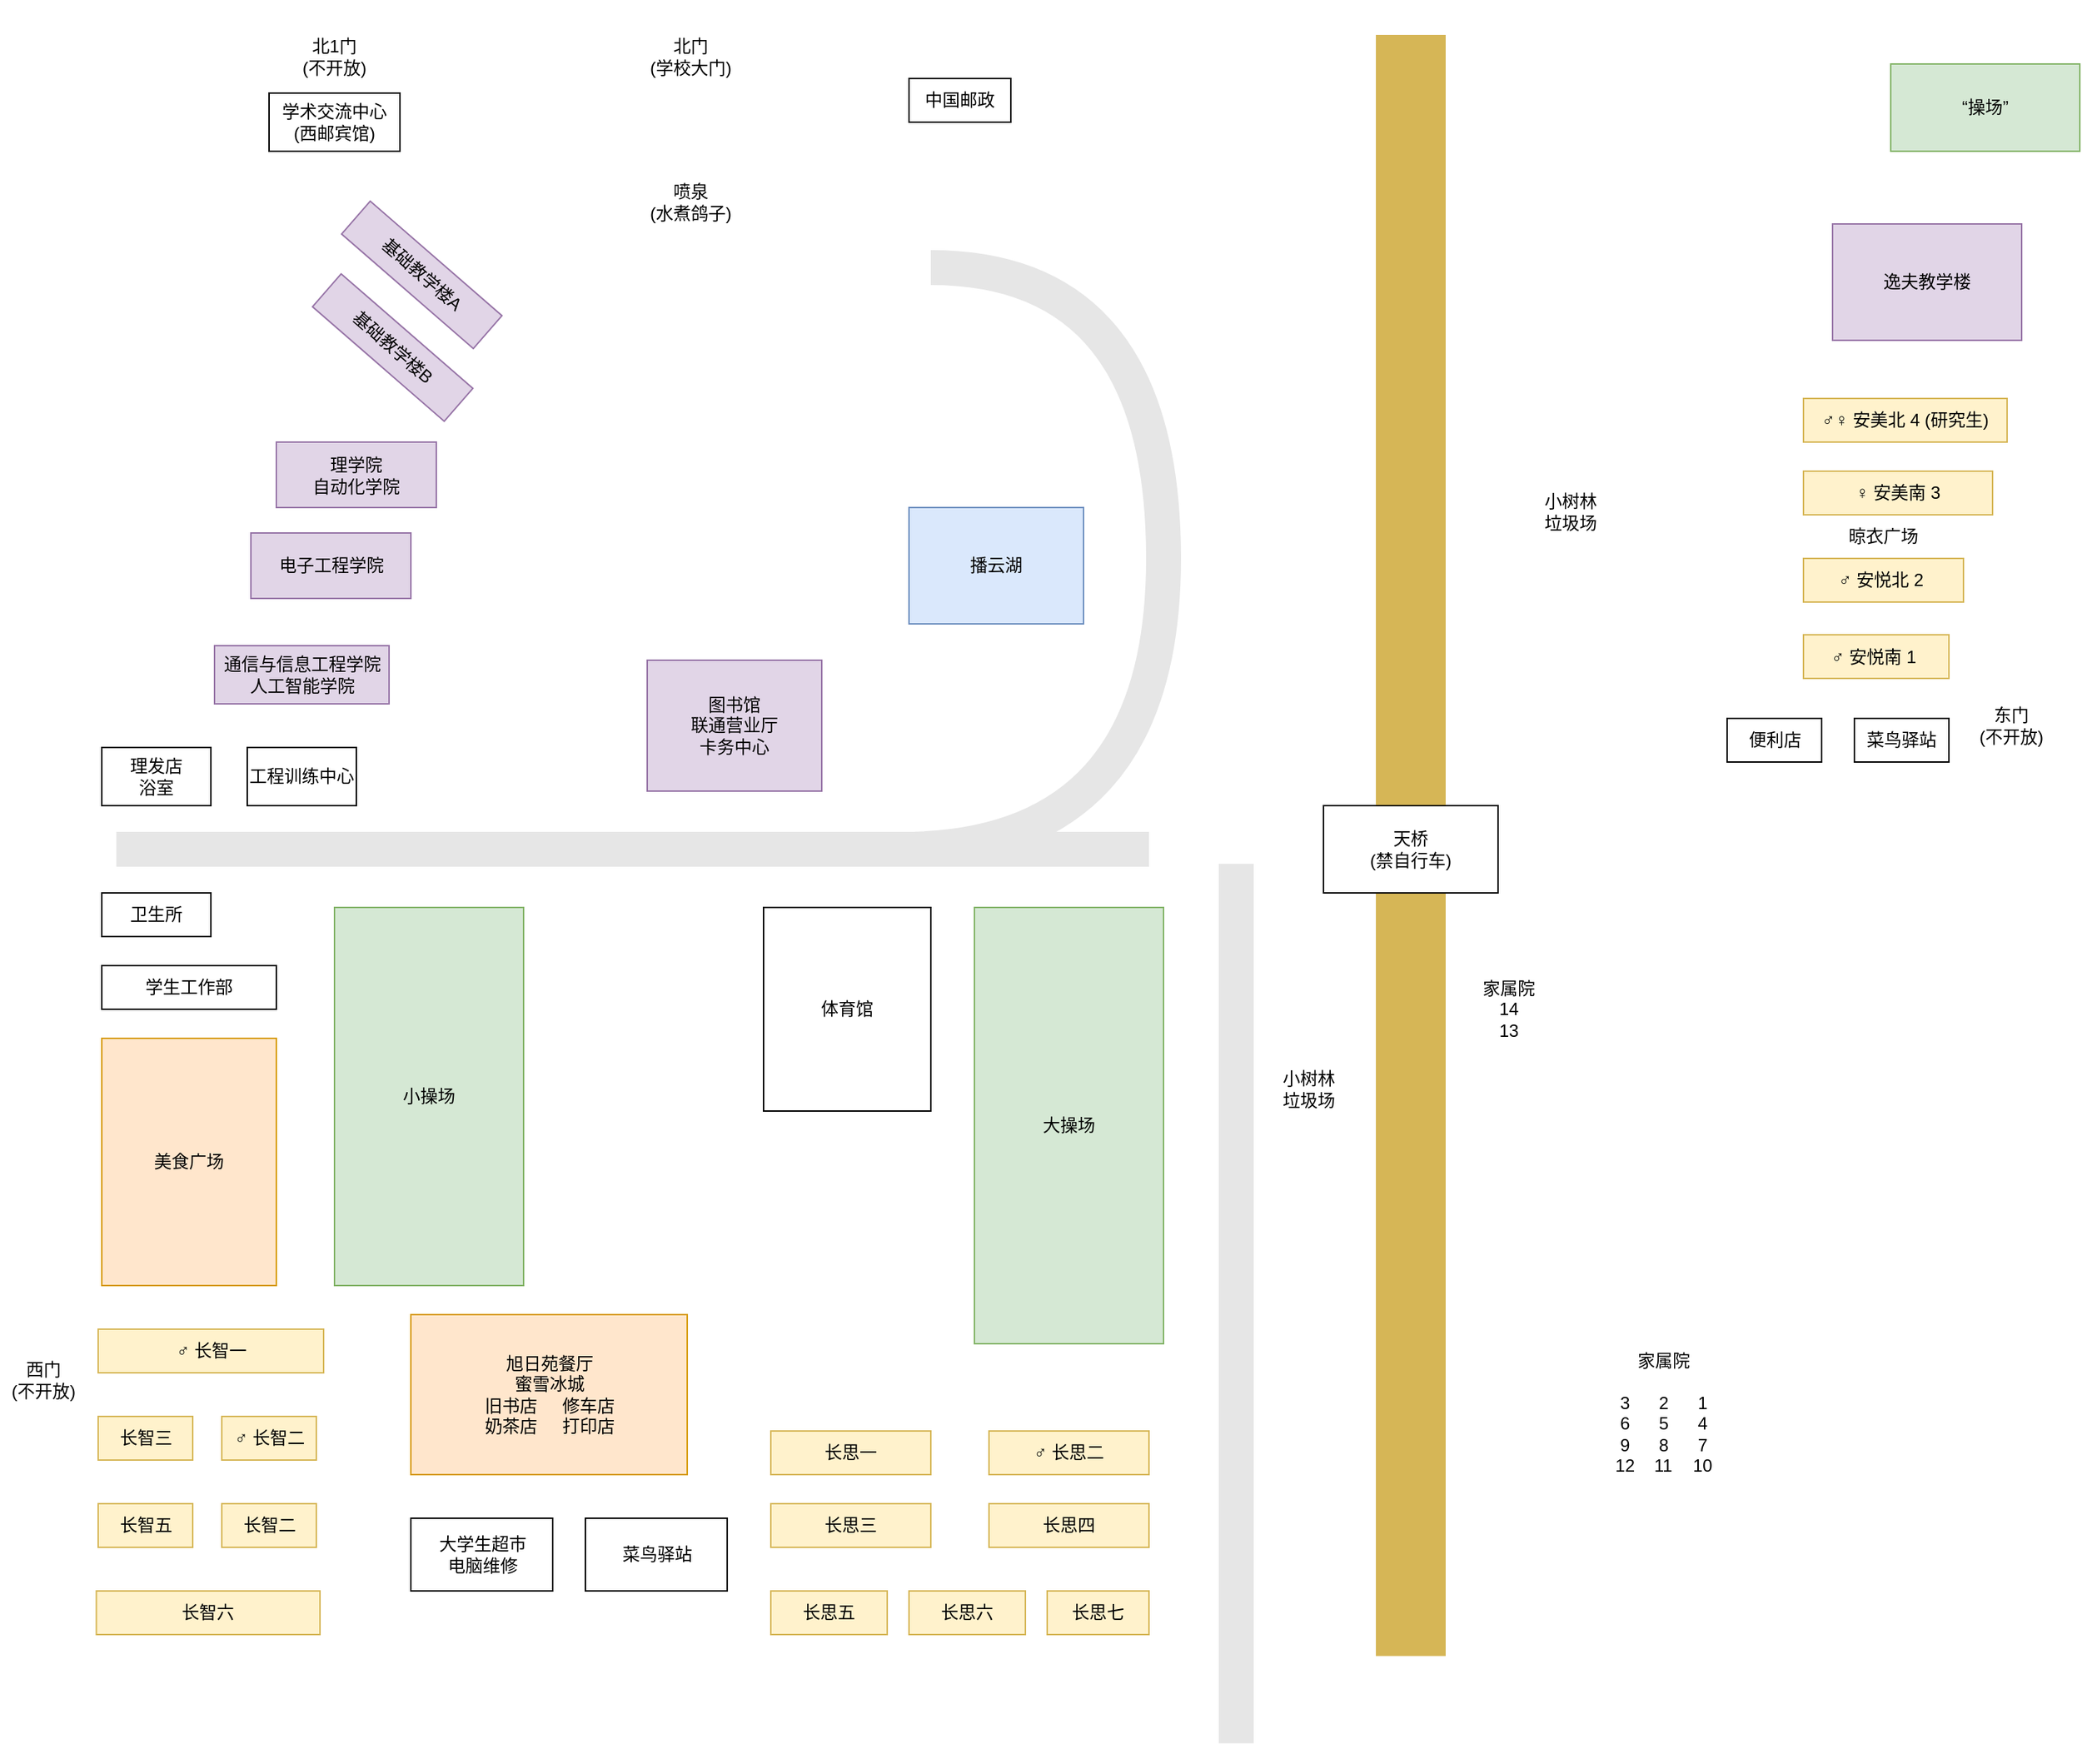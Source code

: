 <mxfile version="24.6.3" type="device">
  <diagram id="XXEVg8_9hnB7_woKO_JL" name="第 1 页">
    <mxGraphModel dx="2678" dy="1613" grid="1" gridSize="10" guides="1" tooltips="1" connect="1" arrows="1" fold="1" page="1" pageScale="1" pageWidth="840" pageHeight="600" math="0" shadow="0">
      <root>
        <mxCell id="0" />
        <mxCell id="1" parent="0" />
        <mxCell id="UoZwVZfXofbYMwHtTRB8-2" value="学术交流中心&lt;div&gt;(西邮宾馆)&lt;/div&gt;" style="whiteSpace=wrap;html=1;" vertex="1" parent="1">
          <mxGeometry x="65" y="50" width="90" height="40" as="geometry" />
        </mxCell>
        <mxCell id="UoZwVZfXofbYMwHtTRB8-3" value="北1门&lt;div&gt;(不开放)&lt;/div&gt;" style="text;html=1;align=center;verticalAlign=middle;whiteSpace=wrap;rounded=0;" vertex="1" parent="1">
          <mxGeometry x="80" y="10" width="60" height="30" as="geometry" />
        </mxCell>
        <mxCell id="UoZwVZfXofbYMwHtTRB8-5" value="基础教学楼A" style="rounded=0;whiteSpace=wrap;html=1;rotation=41;fillColor=#e1d5e7;strokeColor=#9673a6;" vertex="1" parent="1">
          <mxGeometry x="110" y="160" width="120" height="30" as="geometry" />
        </mxCell>
        <mxCell id="UoZwVZfXofbYMwHtTRB8-6" value="基础教学楼B" style="rounded=0;whiteSpace=wrap;html=1;rotation=41;fillColor=#e1d5e7;strokeColor=#9673a6;" vertex="1" parent="1">
          <mxGeometry x="90" y="210" width="120" height="30" as="geometry" />
        </mxCell>
        <mxCell id="UoZwVZfXofbYMwHtTRB8-7" value="喷泉&lt;div&gt;(水煮鸽子)&lt;/div&gt;" style="text;html=1;align=center;verticalAlign=middle;whiteSpace=wrap;rounded=0;" vertex="1" parent="1">
          <mxGeometry x="325" y="110" width="60" height="30" as="geometry" />
        </mxCell>
        <mxCell id="UoZwVZfXofbYMwHtTRB8-8" value="北门&lt;div&gt;(学校大门)&lt;/div&gt;" style="text;html=1;align=center;verticalAlign=middle;whiteSpace=wrap;rounded=0;" vertex="1" parent="1">
          <mxGeometry x="325" y="10" width="60" height="30" as="geometry" />
        </mxCell>
        <mxCell id="UoZwVZfXofbYMwHtTRB8-9" value="中国邮政" style="whiteSpace=wrap;html=1;" vertex="1" parent="1">
          <mxGeometry x="505" y="40" width="70" height="30" as="geometry" />
        </mxCell>
        <mxCell id="UoZwVZfXofbYMwHtTRB8-10" value="理学院&lt;div&gt;自动化学院&lt;/div&gt;" style="rounded=0;whiteSpace=wrap;html=1;rotation=0;fillColor=#e1d5e7;strokeColor=#9673a6;" vertex="1" parent="1">
          <mxGeometry x="70" y="290" width="110" height="45" as="geometry" />
        </mxCell>
        <mxCell id="UoZwVZfXofbYMwHtTRB8-11" value="电子工程学院" style="rounded=0;whiteSpace=wrap;html=1;rotation=0;fillColor=#e1d5e7;strokeColor=#9673a6;" vertex="1" parent="1">
          <mxGeometry x="52.5" y="352.5" width="110" height="45" as="geometry" />
        </mxCell>
        <mxCell id="UoZwVZfXofbYMwHtTRB8-12" value="通信与信息工程学院&lt;div&gt;人工智能学院&lt;/div&gt;" style="rounded=0;whiteSpace=wrap;html=1;rotation=0;fillColor=#e1d5e7;strokeColor=#9673a6;" vertex="1" parent="1">
          <mxGeometry x="27.5" y="430" width="120" height="40" as="geometry" />
        </mxCell>
        <mxCell id="UoZwVZfXofbYMwHtTRB8-13" value="图书馆&lt;div&gt;联通营业厅&lt;/div&gt;&lt;div&gt;卡务中心&lt;/div&gt;" style="rounded=0;whiteSpace=wrap;html=1;fillColor=#e1d5e7;strokeColor=#9673a6;" vertex="1" parent="1">
          <mxGeometry x="325" y="440" width="120" height="90" as="geometry" />
        </mxCell>
        <mxCell id="UoZwVZfXofbYMwHtTRB8-14" value="工程训练中心" style="rounded=0;whiteSpace=wrap;html=1;rotation=0;" vertex="1" parent="1">
          <mxGeometry x="50" y="500" width="75" height="40" as="geometry" />
        </mxCell>
        <mxCell id="UoZwVZfXofbYMwHtTRB8-15" value="学生工作部" style="rounded=0;whiteSpace=wrap;html=1;rotation=0;" vertex="1" parent="1">
          <mxGeometry x="-50" y="650" width="120" height="30" as="geometry" />
        </mxCell>
        <mxCell id="UoZwVZfXofbYMwHtTRB8-16" value="美食广场" style="rounded=0;whiteSpace=wrap;html=1;rotation=0;fillColor=#ffe6cc;strokeColor=#d79b00;" vertex="1" parent="1">
          <mxGeometry x="-50" y="700" width="120" height="170" as="geometry" />
        </mxCell>
        <mxCell id="UoZwVZfXofbYMwHtTRB8-17" value="&lt;div&gt;&lt;span style=&quot;background-color: initial;&quot;&gt;小操场&lt;/span&gt;&lt;br&gt;&lt;/div&gt;" style="rounded=0;whiteSpace=wrap;html=1;rotation=0;fillColor=#d5e8d4;strokeColor=#82b366;" vertex="1" parent="1">
          <mxGeometry x="110" y="610" width="130" height="260" as="geometry" />
        </mxCell>
        <mxCell id="UoZwVZfXofbYMwHtTRB8-18" value="西门&lt;div&gt;(不开放)&lt;/div&gt;" style="text;html=1;align=center;verticalAlign=middle;whiteSpace=wrap;rounded=0;" vertex="1" parent="1">
          <mxGeometry x="-120" y="920" width="60" height="30" as="geometry" />
        </mxCell>
        <mxCell id="UoZwVZfXofbYMwHtTRB8-19" value="理发店&lt;div&gt;浴室&lt;/div&gt;" style="rounded=0;whiteSpace=wrap;html=1;rotation=0;" vertex="1" parent="1">
          <mxGeometry x="-50" y="500" width="75" height="40" as="geometry" />
        </mxCell>
        <mxCell id="UoZwVZfXofbYMwHtTRB8-20" value="卫生所" style="rounded=0;whiteSpace=wrap;html=1;rotation=0;" vertex="1" parent="1">
          <mxGeometry x="-50" y="600" width="75" height="30" as="geometry" />
        </mxCell>
        <mxCell id="UoZwVZfXofbYMwHtTRB8-21" value="♂ 长智一" style="rounded=0;whiteSpace=wrap;html=1;rotation=0;fillColor=#fff2cc;strokeColor=#d6b656;" vertex="1" parent="1">
          <mxGeometry x="-52.5" y="900" width="155" height="30" as="geometry" />
        </mxCell>
        <mxCell id="UoZwVZfXofbYMwHtTRB8-22" value="♂ 长智二" style="rounded=0;whiteSpace=wrap;html=1;rotation=0;fillColor=#fff2cc;strokeColor=#d6b656;" vertex="1" parent="1">
          <mxGeometry x="32.5" y="960" width="65" height="30" as="geometry" />
        </mxCell>
        <mxCell id="UoZwVZfXofbYMwHtTRB8-23" value="长智三" style="rounded=0;whiteSpace=wrap;html=1;rotation=0;fillColor=#fff2cc;strokeColor=#d6b656;" vertex="1" parent="1">
          <mxGeometry x="-52.5" y="960" width="65" height="30" as="geometry" />
        </mxCell>
        <mxCell id="UoZwVZfXofbYMwHtTRB8-24" value="长智五" style="rounded=0;whiteSpace=wrap;html=1;rotation=0;fillColor=#fff2cc;strokeColor=#d6b656;" vertex="1" parent="1">
          <mxGeometry x="-52.5" y="1020" width="65" height="30" as="geometry" />
        </mxCell>
        <mxCell id="UoZwVZfXofbYMwHtTRB8-25" value="长智六" style="rounded=0;whiteSpace=wrap;html=1;rotation=0;fillColor=#fff2cc;strokeColor=#d6b656;" vertex="1" parent="1">
          <mxGeometry x="-53.75" y="1080" width="153.75" height="30" as="geometry" />
        </mxCell>
        <mxCell id="UoZwVZfXofbYMwHtTRB8-26" value="长智二" style="rounded=0;whiteSpace=wrap;html=1;rotation=0;fillColor=#fff2cc;strokeColor=#d6b656;" vertex="1" parent="1">
          <mxGeometry x="32.5" y="1020" width="65" height="30" as="geometry" />
        </mxCell>
        <mxCell id="UoZwVZfXofbYMwHtTRB8-27" value="旭日苑餐厅&lt;div&gt;蜜雪冰城&lt;br&gt;&lt;div&gt;&lt;/div&gt;&lt;div&gt;&lt;span style=&quot;background-color: initial;&quot;&gt;旧书店&lt;/span&gt;&lt;span style=&quot;background-color: initial; white-space: pre;&quot;&gt;&#x9;&lt;/span&gt;&lt;span style=&quot;background-color: initial;&quot;&gt;修车店&lt;/span&gt;&lt;br&gt;&lt;/div&gt;&lt;div&gt;奶茶店&lt;span style=&quot;white-space: pre;&quot;&gt;&#x9;&lt;/span&gt;打印店&lt;/div&gt;&lt;/div&gt;" style="rounded=0;whiteSpace=wrap;html=1;rotation=0;fillColor=#ffe6cc;strokeColor=#d79b00;" vertex="1" parent="1">
          <mxGeometry x="162.5" y="890" width="190" height="110" as="geometry" />
        </mxCell>
        <mxCell id="UoZwVZfXofbYMwHtTRB8-28" value="大学生超市&lt;div&gt;电脑维修&lt;/div&gt;" style="rounded=0;whiteSpace=wrap;html=1;rotation=0;" vertex="1" parent="1">
          <mxGeometry x="162.5" y="1030" width="97.5" height="50" as="geometry" />
        </mxCell>
        <mxCell id="UoZwVZfXofbYMwHtTRB8-33" value="长思一" style="rounded=0;whiteSpace=wrap;html=1;rotation=0;fillColor=#fff2cc;strokeColor=#d6b656;" vertex="1" parent="1">
          <mxGeometry x="410" y="970" width="110" height="30" as="geometry" />
        </mxCell>
        <mxCell id="UoZwVZfXofbYMwHtTRB8-35" value="♂ 长思二" style="rounded=0;whiteSpace=wrap;html=1;rotation=0;fillColor=#fff2cc;strokeColor=#d6b656;" vertex="1" parent="1">
          <mxGeometry x="560" y="970" width="110" height="30" as="geometry" />
        </mxCell>
        <mxCell id="UoZwVZfXofbYMwHtTRB8-36" value="长思三" style="rounded=0;whiteSpace=wrap;html=1;rotation=0;fillColor=#fff2cc;strokeColor=#d6b656;" vertex="1" parent="1">
          <mxGeometry x="410" y="1020" width="110" height="30" as="geometry" />
        </mxCell>
        <mxCell id="UoZwVZfXofbYMwHtTRB8-37" value="长思四" style="rounded=0;whiteSpace=wrap;html=1;rotation=0;fillColor=#fff2cc;strokeColor=#d6b656;" vertex="1" parent="1">
          <mxGeometry x="560" y="1020" width="110" height="30" as="geometry" />
        </mxCell>
        <mxCell id="UoZwVZfXofbYMwHtTRB8-38" value="长思七" style="rounded=0;whiteSpace=wrap;html=1;rotation=0;fillColor=#fff2cc;strokeColor=#d6b656;" vertex="1" parent="1">
          <mxGeometry x="600" y="1080" width="70" height="30" as="geometry" />
        </mxCell>
        <mxCell id="UoZwVZfXofbYMwHtTRB8-39" value="长思五" style="rounded=0;whiteSpace=wrap;html=1;rotation=0;fillColor=#fff2cc;strokeColor=#d6b656;" vertex="1" parent="1">
          <mxGeometry x="410" y="1080" width="80" height="30" as="geometry" />
        </mxCell>
        <mxCell id="UoZwVZfXofbYMwHtTRB8-40" value="长思六" style="rounded=0;whiteSpace=wrap;html=1;rotation=0;fillColor=#fff2cc;strokeColor=#d6b656;" vertex="1" parent="1">
          <mxGeometry x="505" y="1080" width="80" height="30" as="geometry" />
        </mxCell>
        <mxCell id="UoZwVZfXofbYMwHtTRB8-41" value="菜鸟驿站" style="rounded=0;whiteSpace=wrap;html=1;rotation=0;" vertex="1" parent="1">
          <mxGeometry x="282.5" y="1030" width="97.5" height="50" as="geometry" />
        </mxCell>
        <mxCell id="UoZwVZfXofbYMwHtTRB8-46" value="体育馆&lt;div&gt;&lt;/div&gt;" style="rounded=0;whiteSpace=wrap;html=1;rotation=0;" vertex="1" parent="1">
          <mxGeometry x="405" y="610" width="115" height="140" as="geometry" />
        </mxCell>
        <mxCell id="UoZwVZfXofbYMwHtTRB8-47" value="家属院&lt;div&gt;&lt;/div&gt;&lt;div&gt;14&lt;/div&gt;&lt;div&gt;13&lt;/div&gt;" style="rounded=0;whiteSpace=wrap;html=1;rotation=0;align=center;verticalAlign=middle;fontFamily=Helvetica;fontSize=12;fontColor=default;fillColor=none;gradientColor=none;strokeColor=none;" vertex="1" parent="1">
          <mxGeometry x="860" y="610" width="115" height="140" as="geometry" />
        </mxCell>
        <mxCell id="UoZwVZfXofbYMwHtTRB8-48" value="&lt;div&gt;&lt;span style=&quot;background-color: initial;&quot;&gt;大操场&lt;/span&gt;&lt;br&gt;&lt;/div&gt;" style="rounded=0;whiteSpace=wrap;html=1;rotation=0;fillColor=#d5e8d4;strokeColor=#82b366;" vertex="1" parent="1">
          <mxGeometry x="550" y="610" width="130" height="300" as="geometry" />
        </mxCell>
        <mxCell id="UoZwVZfXofbYMwHtTRB8-49" value="播云湖" style="rounded=0;whiteSpace=wrap;html=1;fillColor=#dae8fc;strokeColor=#6c8ebf;" vertex="1" parent="1">
          <mxGeometry x="505" y="335" width="120" height="80" as="geometry" />
        </mxCell>
        <mxCell id="UoZwVZfXofbYMwHtTRB8-54" value="" style="endArrow=none;html=1;rounded=0;edgeStyle=orthogonalEdgeStyle;curved=1;strokeColor=#E6E6E6;strokeWidth=24;" edge="1" parent="1">
          <mxGeometry width="50" height="50" relative="1" as="geometry">
            <mxPoint x="500" y="570" as="sourcePoint" />
            <mxPoint x="520" y="170" as="targetPoint" />
            <Array as="points">
              <mxPoint x="680" y="570" />
              <mxPoint x="680" y="170" />
            </Array>
          </mxGeometry>
        </mxCell>
        <mxCell id="UoZwVZfXofbYMwHtTRB8-55" value="家属院&lt;div&gt;&lt;br&gt;&lt;/div&gt;&lt;div&gt;3&lt;span style=&quot;white-space: pre;&quot;&gt;&#x9;&lt;/span&gt;2&lt;span style=&quot;white-space: pre;&quot;&gt;&#x9;&lt;/span&gt;1&lt;/div&gt;&lt;div&gt;6&lt;span style=&quot;white-space: pre;&quot;&gt;&#x9;&lt;/span&gt;5&lt;span style=&quot;white-space: pre;&quot;&gt;&#x9;&lt;/span&gt;4&lt;/div&gt;&lt;div&gt;9&lt;span style=&quot;white-space: pre;&quot;&gt;&#x9;&lt;/span&gt;8&lt;span style=&quot;white-space: pre;&quot;&gt;&#x9;&lt;/span&gt;7&lt;/div&gt;&lt;div&gt;12&lt;span style=&quot;white-space: pre;&quot;&gt;&#x9;&lt;/span&gt;11&lt;span style=&quot;white-space: pre;&quot;&gt;&#x9;&lt;/span&gt;10&lt;/div&gt;&lt;div&gt;&lt;br&gt;&lt;/div&gt;" style="rounded=0;whiteSpace=wrap;html=1;rotation=0;align=center;verticalAlign=middle;fontFamily=Helvetica;fontSize=12;fontColor=default;fillColor=none;gradientColor=none;strokeColor=none;" vertex="1" parent="1">
          <mxGeometry x="880" y="820" width="287.5" height="290" as="geometry" />
        </mxCell>
        <mxCell id="UoZwVZfXofbYMwHtTRB8-56" value="“操场”" style="rounded=0;whiteSpace=wrap;html=1;rotation=0;fillColor=#d5e8d4;strokeColor=#82b366;" vertex="1" parent="1">
          <mxGeometry x="1180" y="30" width="130" height="60" as="geometry" />
        </mxCell>
        <mxCell id="UoZwVZfXofbYMwHtTRB8-57" value="逸夫教学楼" style="rounded=0;whiteSpace=wrap;html=1;fillColor=#e1d5e7;strokeColor=#9673a6;" vertex="1" parent="1">
          <mxGeometry x="1140" y="140" width="130" height="80" as="geometry" />
        </mxCell>
        <mxCell id="UoZwVZfXofbYMwHtTRB8-60" value="♂♀ 安美北 4 (研究生)" style="rounded=0;whiteSpace=wrap;html=1;rotation=0;fillColor=#fff2cc;strokeColor=#d6b656;" vertex="1" parent="1">
          <mxGeometry x="1120" y="260" width="140" height="30" as="geometry" />
        </mxCell>
        <mxCell id="UoZwVZfXofbYMwHtTRB8-61" value="♀ 安美南 3" style="rounded=0;whiteSpace=wrap;html=1;rotation=0;fillColor=#fff2cc;strokeColor=#d6b656;" vertex="1" parent="1">
          <mxGeometry x="1120" y="310" width="130" height="30" as="geometry" />
        </mxCell>
        <mxCell id="UoZwVZfXofbYMwHtTRB8-62" value="♂ 安悦北 2&amp;nbsp;" style="rounded=0;whiteSpace=wrap;html=1;rotation=0;fillColor=#fff2cc;strokeColor=#d6b656;" vertex="1" parent="1">
          <mxGeometry x="1120" y="370" width="110" height="30" as="geometry" />
        </mxCell>
        <mxCell id="UoZwVZfXofbYMwHtTRB8-63" value="晾衣广场" style="text;html=1;align=center;verticalAlign=middle;whiteSpace=wrap;rounded=0;" vertex="1" parent="1">
          <mxGeometry x="1145" y="340" width="60" height="30" as="geometry" />
        </mxCell>
        <mxCell id="UoZwVZfXofbYMwHtTRB8-64" value="♂ 安悦南 1&amp;nbsp;" style="rounded=0;whiteSpace=wrap;html=1;rotation=0;fillColor=#fff2cc;strokeColor=#d6b656;" vertex="1" parent="1">
          <mxGeometry x="1120" y="422.5" width="100" height="30" as="geometry" />
        </mxCell>
        <mxCell id="UoZwVZfXofbYMwHtTRB8-65" value="菜鸟驿站" style="rounded=0;whiteSpace=wrap;html=1;rotation=0;" vertex="1" parent="1">
          <mxGeometry x="1155" y="480" width="65" height="30" as="geometry" />
        </mxCell>
        <mxCell id="UoZwVZfXofbYMwHtTRB8-66" value="便利店" style="rounded=0;whiteSpace=wrap;html=1;rotation=0;" vertex="1" parent="1">
          <mxGeometry x="1067.5" y="480" width="65" height="30" as="geometry" />
        </mxCell>
        <mxCell id="UoZwVZfXofbYMwHtTRB8-68" value="东门&lt;div&gt;(不开放)&lt;/div&gt;" style="text;html=1;align=center;verticalAlign=middle;whiteSpace=wrap;rounded=0;" vertex="1" parent="1">
          <mxGeometry x="1232.5" y="470" width="60" height="30" as="geometry" />
        </mxCell>
        <mxCell id="UoZwVZfXofbYMwHtTRB8-69" value="小树林&lt;div&gt;垃圾场&lt;/div&gt;" style="text;html=1;align=center;verticalAlign=middle;whiteSpace=wrap;rounded=0;" vertex="1" parent="1">
          <mxGeometry x="930" y="322.5" width="60" height="30" as="geometry" />
        </mxCell>
        <mxCell id="UoZwVZfXofbYMwHtTRB8-70" value="小树林&lt;div&gt;垃圾场&lt;/div&gt;" style="text;html=1;align=center;verticalAlign=middle;whiteSpace=wrap;rounded=0;" vertex="1" parent="1">
          <mxGeometry x="750" y="720" width="60" height="30" as="geometry" />
        </mxCell>
        <mxCell id="UoZwVZfXofbYMwHtTRB8-71" value="" style="endArrow=none;html=1;rounded=0;strokeColor=#E6E6E6;strokeWidth=24;align=center;verticalAlign=middle;fontFamily=Helvetica;fontSize=11;fontColor=default;labelBackgroundColor=default;curved=1;" edge="1" parent="1">
          <mxGeometry width="50" height="50" relative="1" as="geometry">
            <mxPoint x="-40" y="570" as="sourcePoint" />
            <mxPoint x="670" y="570" as="targetPoint" />
          </mxGeometry>
        </mxCell>
        <mxCell id="UoZwVZfXofbYMwHtTRB8-72" value="" style="endArrow=none;html=1;rounded=0;strokeColor=#d6b656;strokeWidth=48;align=center;verticalAlign=middle;fontFamily=Helvetica;fontSize=11;fontColor=default;labelBackgroundColor=default;curved=1;fillColor=#fff2cc;" edge="1" parent="1">
          <mxGeometry width="50" height="50" relative="1" as="geometry">
            <mxPoint x="850" y="10" as="sourcePoint" />
            <mxPoint x="850" y="1124.706" as="targetPoint" />
          </mxGeometry>
        </mxCell>
        <mxCell id="UoZwVZfXofbYMwHtTRB8-74" value="天桥&lt;div&gt;(禁自行车)&lt;/div&gt;" style="rounded=0;whiteSpace=wrap;html=1;" vertex="1" parent="1">
          <mxGeometry x="790" y="540" width="120" height="60" as="geometry" />
        </mxCell>
        <mxCell id="UoZwVZfXofbYMwHtTRB8-75" value="" style="endArrow=none;html=1;rounded=0;strokeColor=#E6E6E6;strokeWidth=24;align=center;verticalAlign=middle;fontFamily=Helvetica;fontSize=11;fontColor=default;labelBackgroundColor=default;curved=1;" edge="1" parent="1">
          <mxGeometry width="50" height="50" relative="1" as="geometry">
            <mxPoint x="730" y="580" as="sourcePoint" />
            <mxPoint x="730" y="1184.706" as="targetPoint" />
          </mxGeometry>
        </mxCell>
      </root>
    </mxGraphModel>
  </diagram>
</mxfile>
